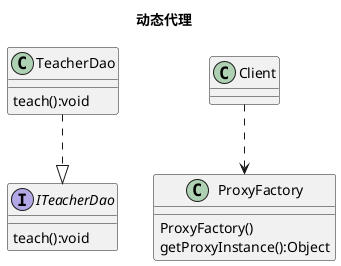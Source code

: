 @startuml
title:动态代理
class TeacherDao{
    teach():void
}

class Client

interface  ITeacherDao{
    teach():void
}

TeacherDao ..|> ITeacherDao
class ProxyFactory{
    ProxyFactory()
    getProxyInstance():Object
}


Client ..> ProxyFactory

@enduml